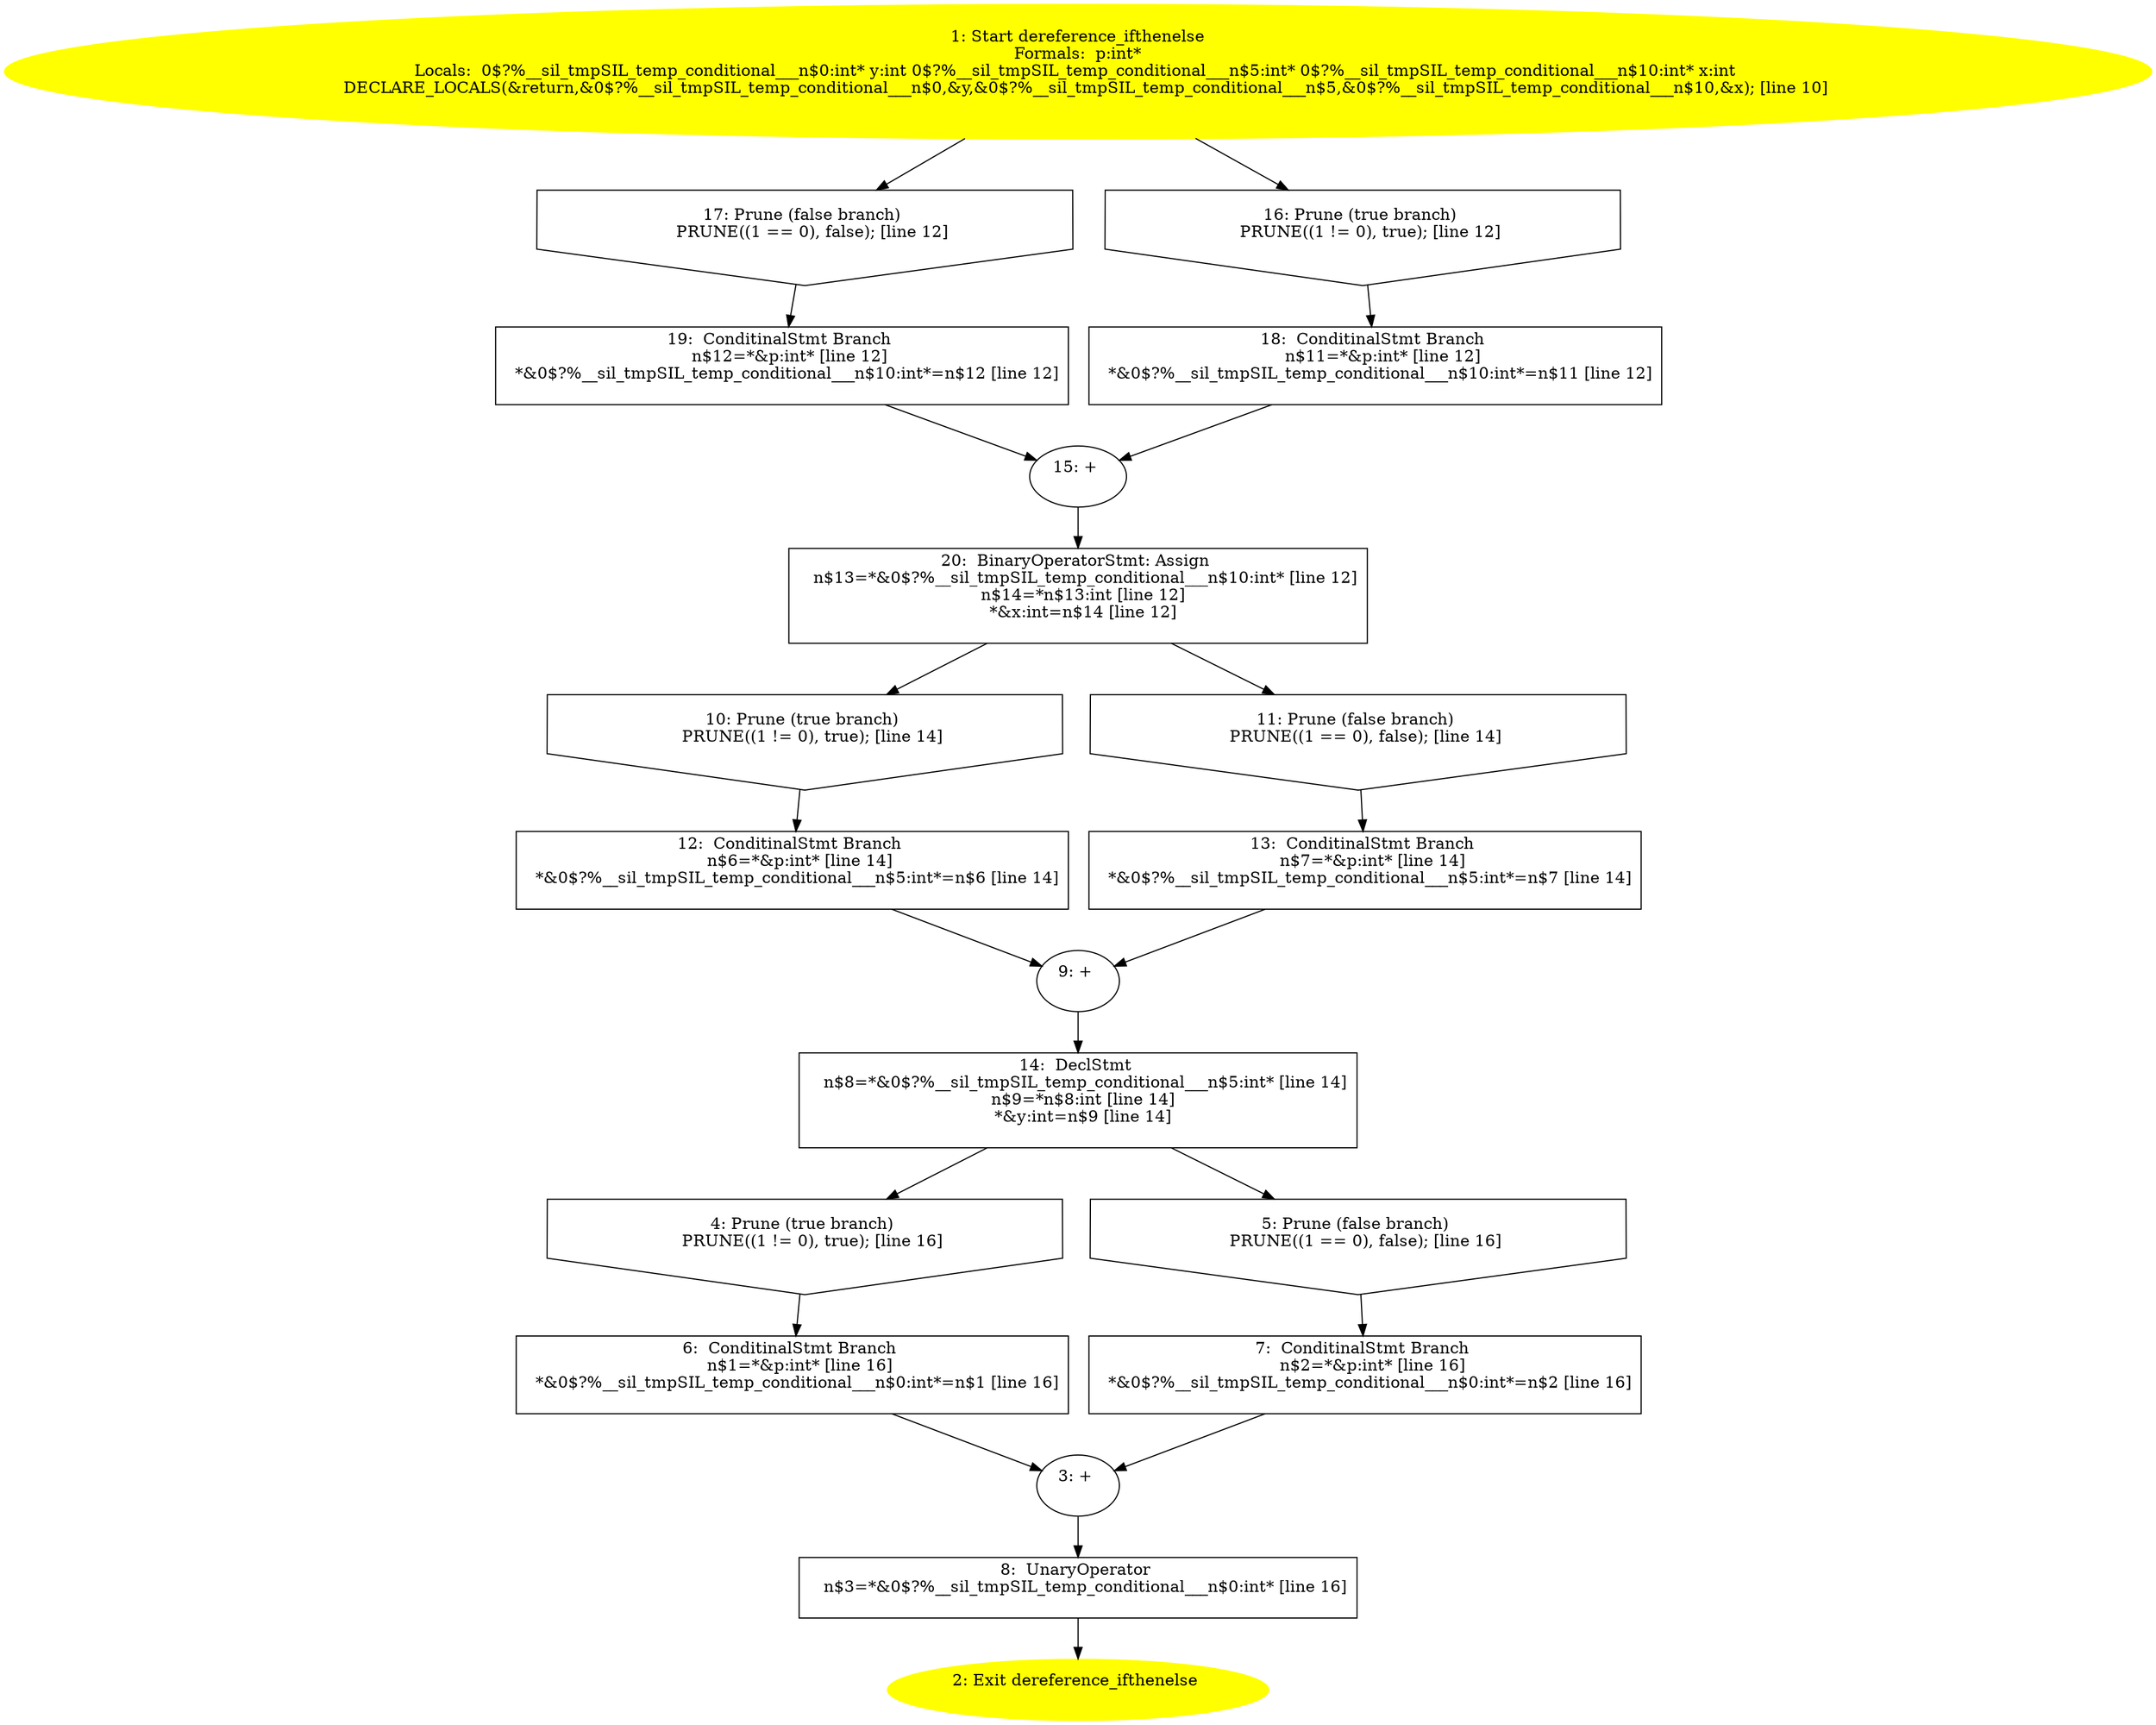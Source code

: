 /* @generated */
digraph iCFG {
"dereference_ifthenelse.aa3447116ff03cffc729c06c91821cdc_20" [label="20:  BinaryOperatorStmt: Assign \n   n$13=*&0$?%__sil_tmpSIL_temp_conditional___n$10:int* [line 12]\n  n$14=*n$13:int [line 12]\n  *&x:int=n$14 [line 12]\n " shape="box"]
	

	 "dereference_ifthenelse.aa3447116ff03cffc729c06c91821cdc_20" -> "dereference_ifthenelse.aa3447116ff03cffc729c06c91821cdc_10" ;
	 "dereference_ifthenelse.aa3447116ff03cffc729c06c91821cdc_20" -> "dereference_ifthenelse.aa3447116ff03cffc729c06c91821cdc_11" ;
"dereference_ifthenelse.aa3447116ff03cffc729c06c91821cdc_19" [label="19:  ConditinalStmt Branch \n   n$12=*&p:int* [line 12]\n  *&0$?%__sil_tmpSIL_temp_conditional___n$10:int*=n$12 [line 12]\n " shape="box"]
	

	 "dereference_ifthenelse.aa3447116ff03cffc729c06c91821cdc_19" -> "dereference_ifthenelse.aa3447116ff03cffc729c06c91821cdc_15" ;
"dereference_ifthenelse.aa3447116ff03cffc729c06c91821cdc_18" [label="18:  ConditinalStmt Branch \n   n$11=*&p:int* [line 12]\n  *&0$?%__sil_tmpSIL_temp_conditional___n$10:int*=n$11 [line 12]\n " shape="box"]
	

	 "dereference_ifthenelse.aa3447116ff03cffc729c06c91821cdc_18" -> "dereference_ifthenelse.aa3447116ff03cffc729c06c91821cdc_15" ;
"dereference_ifthenelse.aa3447116ff03cffc729c06c91821cdc_17" [label="17: Prune (false branch) \n   PRUNE((1 == 0), false); [line 12]\n " shape="invhouse"]
	

	 "dereference_ifthenelse.aa3447116ff03cffc729c06c91821cdc_17" -> "dereference_ifthenelse.aa3447116ff03cffc729c06c91821cdc_19" ;
"dereference_ifthenelse.aa3447116ff03cffc729c06c91821cdc_16" [label="16: Prune (true branch) \n   PRUNE((1 != 0), true); [line 12]\n " shape="invhouse"]
	

	 "dereference_ifthenelse.aa3447116ff03cffc729c06c91821cdc_16" -> "dereference_ifthenelse.aa3447116ff03cffc729c06c91821cdc_18" ;
"dereference_ifthenelse.aa3447116ff03cffc729c06c91821cdc_15" [label="15: + \n  " ]
	

	 "dereference_ifthenelse.aa3447116ff03cffc729c06c91821cdc_15" -> "dereference_ifthenelse.aa3447116ff03cffc729c06c91821cdc_20" ;
"dereference_ifthenelse.aa3447116ff03cffc729c06c91821cdc_14" [label="14:  DeclStmt \n   n$8=*&0$?%__sil_tmpSIL_temp_conditional___n$5:int* [line 14]\n  n$9=*n$8:int [line 14]\n  *&y:int=n$9 [line 14]\n " shape="box"]
	

	 "dereference_ifthenelse.aa3447116ff03cffc729c06c91821cdc_14" -> "dereference_ifthenelse.aa3447116ff03cffc729c06c91821cdc_4" ;
	 "dereference_ifthenelse.aa3447116ff03cffc729c06c91821cdc_14" -> "dereference_ifthenelse.aa3447116ff03cffc729c06c91821cdc_5" ;
"dereference_ifthenelse.aa3447116ff03cffc729c06c91821cdc_13" [label="13:  ConditinalStmt Branch \n   n$7=*&p:int* [line 14]\n  *&0$?%__sil_tmpSIL_temp_conditional___n$5:int*=n$7 [line 14]\n " shape="box"]
	

	 "dereference_ifthenelse.aa3447116ff03cffc729c06c91821cdc_13" -> "dereference_ifthenelse.aa3447116ff03cffc729c06c91821cdc_9" ;
"dereference_ifthenelse.aa3447116ff03cffc729c06c91821cdc_12" [label="12:  ConditinalStmt Branch \n   n$6=*&p:int* [line 14]\n  *&0$?%__sil_tmpSIL_temp_conditional___n$5:int*=n$6 [line 14]\n " shape="box"]
	

	 "dereference_ifthenelse.aa3447116ff03cffc729c06c91821cdc_12" -> "dereference_ifthenelse.aa3447116ff03cffc729c06c91821cdc_9" ;
"dereference_ifthenelse.aa3447116ff03cffc729c06c91821cdc_11" [label="11: Prune (false branch) \n   PRUNE((1 == 0), false); [line 14]\n " shape="invhouse"]
	

	 "dereference_ifthenelse.aa3447116ff03cffc729c06c91821cdc_11" -> "dereference_ifthenelse.aa3447116ff03cffc729c06c91821cdc_13" ;
"dereference_ifthenelse.aa3447116ff03cffc729c06c91821cdc_10" [label="10: Prune (true branch) \n   PRUNE((1 != 0), true); [line 14]\n " shape="invhouse"]
	

	 "dereference_ifthenelse.aa3447116ff03cffc729c06c91821cdc_10" -> "dereference_ifthenelse.aa3447116ff03cffc729c06c91821cdc_12" ;
"dereference_ifthenelse.aa3447116ff03cffc729c06c91821cdc_9" [label="9: + \n  " ]
	

	 "dereference_ifthenelse.aa3447116ff03cffc729c06c91821cdc_9" -> "dereference_ifthenelse.aa3447116ff03cffc729c06c91821cdc_14" ;
"dereference_ifthenelse.aa3447116ff03cffc729c06c91821cdc_8" [label="8:  UnaryOperator \n   n$3=*&0$?%__sil_tmpSIL_temp_conditional___n$0:int* [line 16]\n " shape="box"]
	

	 "dereference_ifthenelse.aa3447116ff03cffc729c06c91821cdc_8" -> "dereference_ifthenelse.aa3447116ff03cffc729c06c91821cdc_2" ;
"dereference_ifthenelse.aa3447116ff03cffc729c06c91821cdc_7" [label="7:  ConditinalStmt Branch \n   n$2=*&p:int* [line 16]\n  *&0$?%__sil_tmpSIL_temp_conditional___n$0:int*=n$2 [line 16]\n " shape="box"]
	

	 "dereference_ifthenelse.aa3447116ff03cffc729c06c91821cdc_7" -> "dereference_ifthenelse.aa3447116ff03cffc729c06c91821cdc_3" ;
"dereference_ifthenelse.aa3447116ff03cffc729c06c91821cdc_6" [label="6:  ConditinalStmt Branch \n   n$1=*&p:int* [line 16]\n  *&0$?%__sil_tmpSIL_temp_conditional___n$0:int*=n$1 [line 16]\n " shape="box"]
	

	 "dereference_ifthenelse.aa3447116ff03cffc729c06c91821cdc_6" -> "dereference_ifthenelse.aa3447116ff03cffc729c06c91821cdc_3" ;
"dereference_ifthenelse.aa3447116ff03cffc729c06c91821cdc_5" [label="5: Prune (false branch) \n   PRUNE((1 == 0), false); [line 16]\n " shape="invhouse"]
	

	 "dereference_ifthenelse.aa3447116ff03cffc729c06c91821cdc_5" -> "dereference_ifthenelse.aa3447116ff03cffc729c06c91821cdc_7" ;
"dereference_ifthenelse.aa3447116ff03cffc729c06c91821cdc_4" [label="4: Prune (true branch) \n   PRUNE((1 != 0), true); [line 16]\n " shape="invhouse"]
	

	 "dereference_ifthenelse.aa3447116ff03cffc729c06c91821cdc_4" -> "dereference_ifthenelse.aa3447116ff03cffc729c06c91821cdc_6" ;
"dereference_ifthenelse.aa3447116ff03cffc729c06c91821cdc_3" [label="3: + \n  " ]
	

	 "dereference_ifthenelse.aa3447116ff03cffc729c06c91821cdc_3" -> "dereference_ifthenelse.aa3447116ff03cffc729c06c91821cdc_8" ;
"dereference_ifthenelse.aa3447116ff03cffc729c06c91821cdc_2" [label="2: Exit dereference_ifthenelse \n  " color=yellow style=filled]
	

"dereference_ifthenelse.aa3447116ff03cffc729c06c91821cdc_1" [label="1: Start dereference_ifthenelse\nFormals:  p:int*\nLocals:  0$?%__sil_tmpSIL_temp_conditional___n$0:int* y:int 0$?%__sil_tmpSIL_temp_conditional___n$5:int* 0$?%__sil_tmpSIL_temp_conditional___n$10:int* x:int \n   DECLARE_LOCALS(&return,&0$?%__sil_tmpSIL_temp_conditional___n$0,&y,&0$?%__sil_tmpSIL_temp_conditional___n$5,&0$?%__sil_tmpSIL_temp_conditional___n$10,&x); [line 10]\n " color=yellow style=filled]
	

	 "dereference_ifthenelse.aa3447116ff03cffc729c06c91821cdc_1" -> "dereference_ifthenelse.aa3447116ff03cffc729c06c91821cdc_16" ;
	 "dereference_ifthenelse.aa3447116ff03cffc729c06c91821cdc_1" -> "dereference_ifthenelse.aa3447116ff03cffc729c06c91821cdc_17" ;
}
